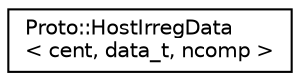 digraph "Graphical Class Hierarchy"
{
  edge [fontname="Helvetica",fontsize="10",labelfontname="Helvetica",labelfontsize="10"];
  node [fontname="Helvetica",fontsize="10",shape=record];
  rankdir="LR";
  Node0 [label="Proto::HostIrregData\l\< cent, data_t, ncomp \>",height=0.2,width=0.4,color="black", fillcolor="white", style="filled",URL="$classProto_1_1HostIrregData.html"];
}
